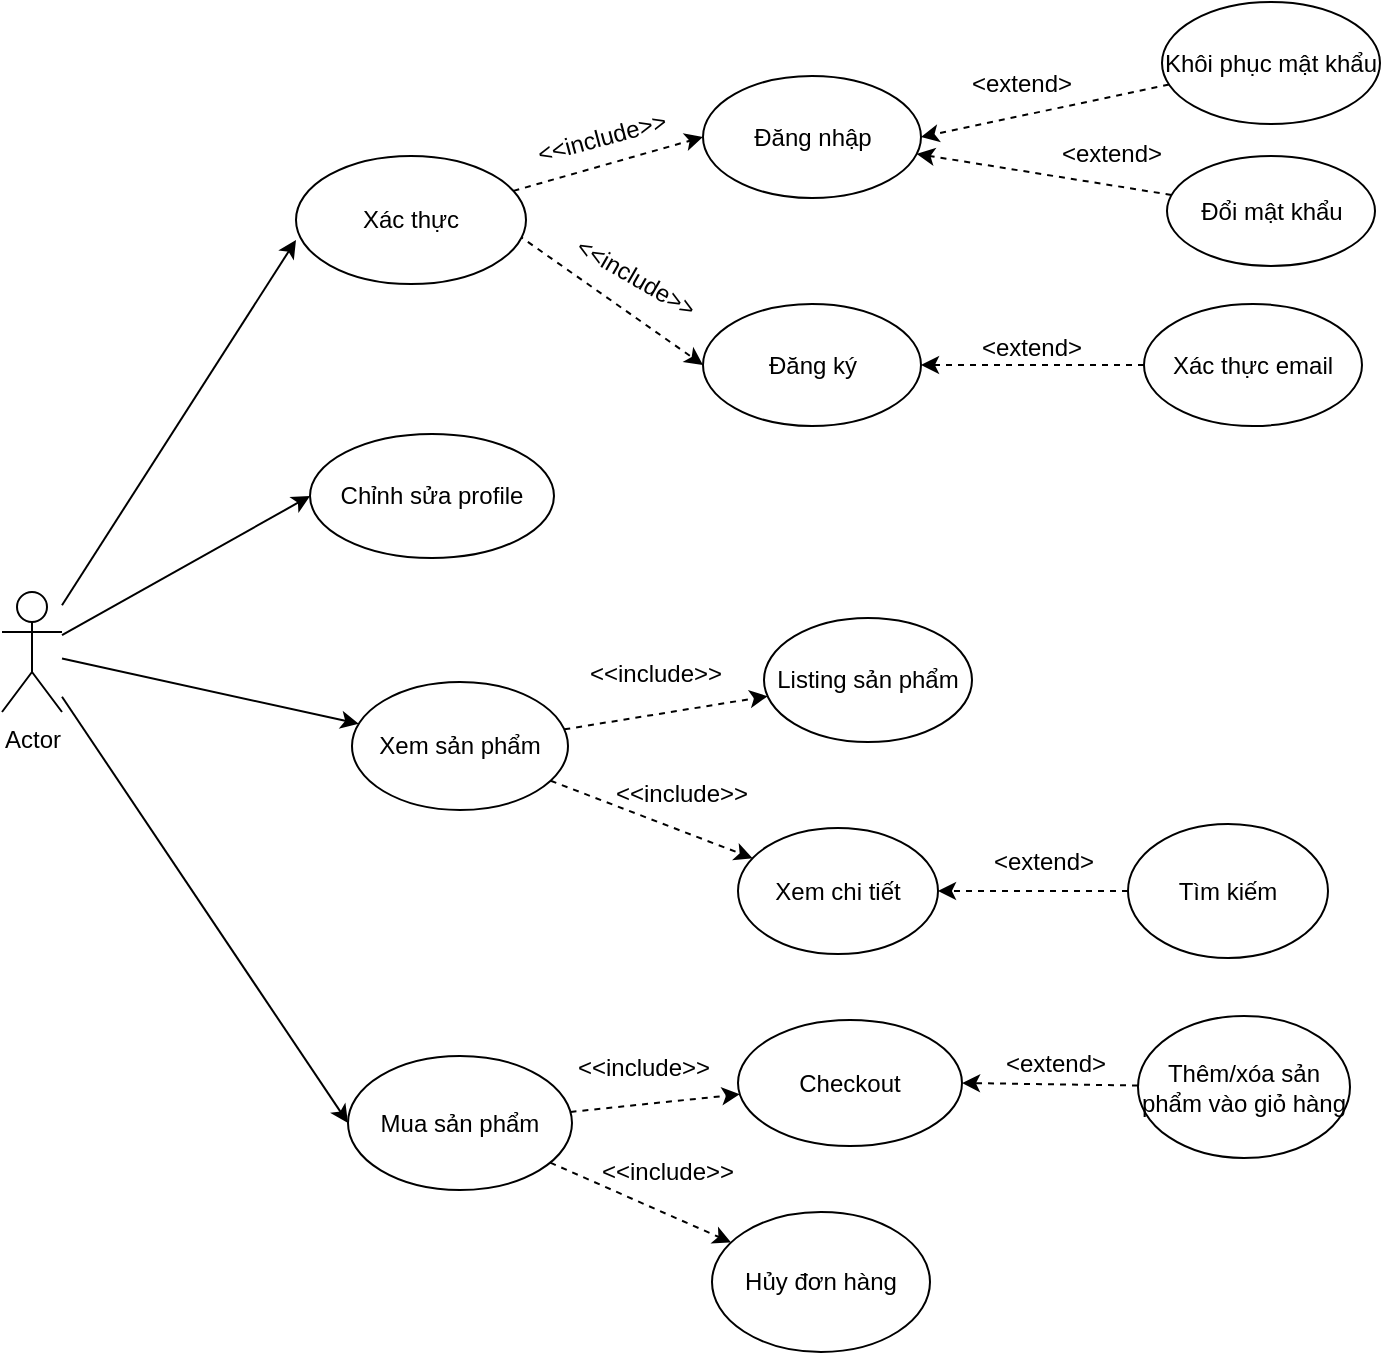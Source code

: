 <mxfile version="20.5.3" type="github" pages="2">
  <diagram id="LvuJUYZ68VYeijtXHz3X" name="use-case">
    <mxGraphModel dx="1422" dy="752" grid="0" gridSize="10" guides="1" tooltips="1" connect="1" arrows="1" fold="1" page="0" pageScale="1" pageWidth="850" pageHeight="1100" math="0" shadow="0">
      <root>
        <mxCell id="0" />
        <mxCell id="1" parent="0" />
        <mxCell id="_DrZlidT-EDIBvNoVDzQ-7" style="rounded=0;orthogonalLoop=1;jettySize=auto;html=1;entryX=0;entryY=0.656;entryDx=0;entryDy=0;entryPerimeter=0;" edge="1" parent="1" source="_DrZlidT-EDIBvNoVDzQ-1" target="_DrZlidT-EDIBvNoVDzQ-2">
          <mxGeometry relative="1" as="geometry" />
        </mxCell>
        <mxCell id="_DrZlidT-EDIBvNoVDzQ-14" style="edgeStyle=none;rounded=0;orthogonalLoop=1;jettySize=auto;html=1;" edge="1" parent="1" source="_DrZlidT-EDIBvNoVDzQ-1" target="_DrZlidT-EDIBvNoVDzQ-13">
          <mxGeometry relative="1" as="geometry" />
        </mxCell>
        <mxCell id="_DrZlidT-EDIBvNoVDzQ-15" style="edgeStyle=none;rounded=0;orthogonalLoop=1;jettySize=auto;html=1;entryX=0;entryY=0.5;entryDx=0;entryDy=0;" edge="1" parent="1" source="_DrZlidT-EDIBvNoVDzQ-1" target="_DrZlidT-EDIBvNoVDzQ-12">
          <mxGeometry relative="1" as="geometry" />
        </mxCell>
        <mxCell id="_DrZlidT-EDIBvNoVDzQ-36" style="edgeStyle=none;rounded=0;orthogonalLoop=1;jettySize=auto;html=1;entryX=0;entryY=0.5;entryDx=0;entryDy=0;" edge="1" parent="1" source="_DrZlidT-EDIBvNoVDzQ-1" target="_DrZlidT-EDIBvNoVDzQ-35">
          <mxGeometry relative="1" as="geometry" />
        </mxCell>
        <mxCell id="_DrZlidT-EDIBvNoVDzQ-1" value="Actor" style="shape=umlActor;verticalLabelPosition=bottom;verticalAlign=top;html=1;outlineConnect=0;" vertex="1" parent="1">
          <mxGeometry x="38" y="315" width="30" height="60" as="geometry" />
        </mxCell>
        <mxCell id="_DrZlidT-EDIBvNoVDzQ-8" style="edgeStyle=none;rounded=0;orthogonalLoop=1;jettySize=auto;html=1;entryX=0;entryY=0.5;entryDx=0;entryDy=0;dashed=1;" edge="1" parent="1" source="_DrZlidT-EDIBvNoVDzQ-2" target="_DrZlidT-EDIBvNoVDzQ-3">
          <mxGeometry relative="1" as="geometry" />
        </mxCell>
        <mxCell id="_DrZlidT-EDIBvNoVDzQ-9" style="edgeStyle=none;rounded=0;orthogonalLoop=1;jettySize=auto;html=1;entryX=0;entryY=0.5;entryDx=0;entryDy=0;dashed=1;" edge="1" parent="1" target="_DrZlidT-EDIBvNoVDzQ-4">
          <mxGeometry relative="1" as="geometry">
            <mxPoint x="296.003" y="136.499" as="sourcePoint" />
          </mxGeometry>
        </mxCell>
        <mxCell id="_DrZlidT-EDIBvNoVDzQ-2" value="Xác thực" style="ellipse;whiteSpace=wrap;html=1;" vertex="1" parent="1">
          <mxGeometry x="185" y="97" width="115" height="64" as="geometry" />
        </mxCell>
        <mxCell id="_DrZlidT-EDIBvNoVDzQ-3" value="Đăng nhập" style="ellipse;whiteSpace=wrap;html=1;" vertex="1" parent="1">
          <mxGeometry x="388.5" y="57" width="109" height="61" as="geometry" />
        </mxCell>
        <mxCell id="_DrZlidT-EDIBvNoVDzQ-4" value="Đăng ký" style="ellipse;whiteSpace=wrap;html=1;" vertex="1" parent="1">
          <mxGeometry x="388.5" y="171" width="109" height="61" as="geometry" />
        </mxCell>
        <mxCell id="_DrZlidT-EDIBvNoVDzQ-31" style="edgeStyle=none;rounded=0;orthogonalLoop=1;jettySize=auto;html=1;dashed=1;" edge="1" parent="1" source="_DrZlidT-EDIBvNoVDzQ-5" target="_DrZlidT-EDIBvNoVDzQ-4">
          <mxGeometry relative="1" as="geometry" />
        </mxCell>
        <mxCell id="_DrZlidT-EDIBvNoVDzQ-5" value="Xác thực email" style="ellipse;whiteSpace=wrap;html=1;" vertex="1" parent="1">
          <mxGeometry x="609" y="171" width="109" height="61" as="geometry" />
        </mxCell>
        <mxCell id="_DrZlidT-EDIBvNoVDzQ-32" style="edgeStyle=none;rounded=0;orthogonalLoop=1;jettySize=auto;html=1;dashed=1;entryX=1;entryY=0.5;entryDx=0;entryDy=0;" edge="1" parent="1" source="_DrZlidT-EDIBvNoVDzQ-6" target="_DrZlidT-EDIBvNoVDzQ-3">
          <mxGeometry relative="1" as="geometry" />
        </mxCell>
        <mxCell id="_DrZlidT-EDIBvNoVDzQ-6" value="Khôi phục mật khẩu" style="ellipse;whiteSpace=wrap;html=1;" vertex="1" parent="1">
          <mxGeometry x="618" y="20" width="109" height="61" as="geometry" />
        </mxCell>
        <mxCell id="_DrZlidT-EDIBvNoVDzQ-24" style="edgeStyle=none;rounded=0;orthogonalLoop=1;jettySize=auto;html=1;dashed=1;" edge="1" parent="1" source="_DrZlidT-EDIBvNoVDzQ-12" target="_DrZlidT-EDIBvNoVDzQ-23">
          <mxGeometry relative="1" as="geometry" />
        </mxCell>
        <mxCell id="_DrZlidT-EDIBvNoVDzQ-25" style="edgeStyle=none;rounded=0;orthogonalLoop=1;jettySize=auto;html=1;dashed=1;" edge="1" parent="1" source="_DrZlidT-EDIBvNoVDzQ-12" target="_DrZlidT-EDIBvNoVDzQ-22">
          <mxGeometry relative="1" as="geometry" />
        </mxCell>
        <mxCell id="_DrZlidT-EDIBvNoVDzQ-12" value="Mua sản phẩm" style="ellipse;whiteSpace=wrap;html=1;" vertex="1" parent="1">
          <mxGeometry x="211" y="547" width="112" height="67" as="geometry" />
        </mxCell>
        <mxCell id="_DrZlidT-EDIBvNoVDzQ-18" style="edgeStyle=none;rounded=0;orthogonalLoop=1;jettySize=auto;html=1;dashed=1;" edge="1" parent="1" source="_DrZlidT-EDIBvNoVDzQ-13" target="_DrZlidT-EDIBvNoVDzQ-16">
          <mxGeometry relative="1" as="geometry" />
        </mxCell>
        <mxCell id="_DrZlidT-EDIBvNoVDzQ-19" style="edgeStyle=none;rounded=0;orthogonalLoop=1;jettySize=auto;html=1;dashed=1;" edge="1" parent="1" source="_DrZlidT-EDIBvNoVDzQ-13" target="_DrZlidT-EDIBvNoVDzQ-17">
          <mxGeometry relative="1" as="geometry" />
        </mxCell>
        <mxCell id="_DrZlidT-EDIBvNoVDzQ-13" value="Xem sản phẩm" style="ellipse;whiteSpace=wrap;html=1;" vertex="1" parent="1">
          <mxGeometry x="213" y="360" width="108" height="64" as="geometry" />
        </mxCell>
        <mxCell id="_DrZlidT-EDIBvNoVDzQ-16" value="Listing sản phẩm" style="ellipse;whiteSpace=wrap;html=1;" vertex="1" parent="1">
          <mxGeometry x="419" y="328" width="104" height="62" as="geometry" />
        </mxCell>
        <mxCell id="_DrZlidT-EDIBvNoVDzQ-17" value="Xem chi tiết" style="ellipse;whiteSpace=wrap;html=1;" vertex="1" parent="1">
          <mxGeometry x="406" y="433" width="100" height="63" as="geometry" />
        </mxCell>
        <mxCell id="_DrZlidT-EDIBvNoVDzQ-29" style="edgeStyle=none;rounded=0;orthogonalLoop=1;jettySize=auto;html=1;entryX=1;entryY=0.5;entryDx=0;entryDy=0;dashed=1;" edge="1" parent="1" source="_DrZlidT-EDIBvNoVDzQ-20" target="_DrZlidT-EDIBvNoVDzQ-17">
          <mxGeometry relative="1" as="geometry" />
        </mxCell>
        <mxCell id="_DrZlidT-EDIBvNoVDzQ-20" value="Tìm kiếm" style="ellipse;whiteSpace=wrap;html=1;" vertex="1" parent="1">
          <mxGeometry x="601" y="431" width="100" height="67" as="geometry" />
        </mxCell>
        <mxCell id="_DrZlidT-EDIBvNoVDzQ-37" style="edgeStyle=none;rounded=0;orthogonalLoop=1;jettySize=auto;html=1;entryX=1;entryY=0.5;entryDx=0;entryDy=0;dashed=1;" edge="1" parent="1" source="_DrZlidT-EDIBvNoVDzQ-21" target="_DrZlidT-EDIBvNoVDzQ-23">
          <mxGeometry relative="1" as="geometry" />
        </mxCell>
        <mxCell id="_DrZlidT-EDIBvNoVDzQ-21" value="Thêm/xóa sản phẩm vào giỏ hàng" style="ellipse;whiteSpace=wrap;html=1;" vertex="1" parent="1">
          <mxGeometry x="606" y="527" width="106" height="71" as="geometry" />
        </mxCell>
        <mxCell id="_DrZlidT-EDIBvNoVDzQ-22" value="Hủy đơn hàng" style="ellipse;whiteSpace=wrap;html=1;" vertex="1" parent="1">
          <mxGeometry x="393" y="625" width="109" height="70" as="geometry" />
        </mxCell>
        <mxCell id="_DrZlidT-EDIBvNoVDzQ-23" value="Checkout" style="ellipse;whiteSpace=wrap;html=1;" vertex="1" parent="1">
          <mxGeometry x="406" y="529" width="112" height="63" as="geometry" />
        </mxCell>
        <mxCell id="_DrZlidT-EDIBvNoVDzQ-30" value="&amp;lt;extend&amp;gt;" style="text;html=1;strokeColor=none;fillColor=none;align=center;verticalAlign=middle;whiteSpace=wrap;rounded=0;" vertex="1" parent="1">
          <mxGeometry x="529" y="435" width="60" height="30" as="geometry" />
        </mxCell>
        <mxCell id="_DrZlidT-EDIBvNoVDzQ-33" value="&amp;lt;extend&amp;gt;" style="text;html=1;strokeColor=none;fillColor=none;align=center;verticalAlign=middle;whiteSpace=wrap;rounded=0;" vertex="1" parent="1">
          <mxGeometry x="523" y="178" width="60" height="30" as="geometry" />
        </mxCell>
        <mxCell id="_DrZlidT-EDIBvNoVDzQ-34" value="&amp;lt;extend&amp;gt;" style="text;html=1;strokeColor=none;fillColor=none;align=center;verticalAlign=middle;whiteSpace=wrap;rounded=0;" vertex="1" parent="1">
          <mxGeometry x="518" y="46" width="60" height="30" as="geometry" />
        </mxCell>
        <mxCell id="_DrZlidT-EDIBvNoVDzQ-35" value="Chỉnh sửa profile" style="ellipse;whiteSpace=wrap;html=1;" vertex="1" parent="1">
          <mxGeometry x="192" y="236" width="122" height="62" as="geometry" />
        </mxCell>
        <mxCell id="_DrZlidT-EDIBvNoVDzQ-38" value="&amp;lt;extend&amp;gt;" style="text;html=1;strokeColor=none;fillColor=none;align=center;verticalAlign=middle;whiteSpace=wrap;rounded=0;" vertex="1" parent="1">
          <mxGeometry x="535" y="536" width="60" height="30" as="geometry" />
        </mxCell>
        <mxCell id="DBFRsJ7W309k_X3AcoyS-1" value="&amp;lt;&amp;lt;include&amp;gt;&amp;gt;" style="text;html=1;strokeColor=none;fillColor=none;align=center;verticalAlign=middle;whiteSpace=wrap;rounded=0;fontSize=12;rotation=-15;" vertex="1" parent="1">
          <mxGeometry x="308" y="72.5" width="60" height="30" as="geometry" />
        </mxCell>
        <mxCell id="DBFRsJ7W309k_X3AcoyS-3" value="&amp;lt;&amp;lt;include&amp;gt;&amp;gt;" style="text;html=1;strokeColor=none;fillColor=none;align=center;verticalAlign=middle;whiteSpace=wrap;rounded=0;fontSize=12;rotation=30;" vertex="1" parent="1">
          <mxGeometry x="325" y="143" width="60" height="30" as="geometry" />
        </mxCell>
        <mxCell id="DBFRsJ7W309k_X3AcoyS-4" value="&amp;lt;&amp;lt;include&amp;gt;&amp;gt;" style="text;html=1;strokeColor=none;fillColor=none;align=center;verticalAlign=middle;whiteSpace=wrap;rounded=0;fontSize=12;rotation=0;" vertex="1" parent="1">
          <mxGeometry x="335" y="341" width="60" height="30" as="geometry" />
        </mxCell>
        <mxCell id="DBFRsJ7W309k_X3AcoyS-5" value="&amp;lt;&amp;lt;include&amp;gt;&amp;gt;" style="text;html=1;strokeColor=none;fillColor=none;align=center;verticalAlign=middle;whiteSpace=wrap;rounded=0;fontSize=12;rotation=0;" vertex="1" parent="1">
          <mxGeometry x="348" y="401" width="60" height="30" as="geometry" />
        </mxCell>
        <mxCell id="DBFRsJ7W309k_X3AcoyS-8" value="&amp;lt;&amp;lt;include&amp;gt;&amp;gt;" style="text;html=1;strokeColor=none;fillColor=none;align=center;verticalAlign=middle;whiteSpace=wrap;rounded=0;fontSize=12;rotation=0;" vertex="1" parent="1">
          <mxGeometry x="328.5" y="538" width="60" height="30" as="geometry" />
        </mxCell>
        <mxCell id="DBFRsJ7W309k_X3AcoyS-9" value="&amp;lt;&amp;lt;include&amp;gt;&amp;gt;" style="text;html=1;strokeColor=none;fillColor=none;align=center;verticalAlign=middle;whiteSpace=wrap;rounded=0;fontSize=12;rotation=0;" vertex="1" parent="1">
          <mxGeometry x="341" y="590" width="60" height="30" as="geometry" />
        </mxCell>
        <mxCell id="DBFRsJ7W309k_X3AcoyS-11" style="rounded=0;orthogonalLoop=1;jettySize=auto;html=1;dashed=1;fontSize=12;endArrow=classic;endFill=1;" edge="1" parent="1" source="DBFRsJ7W309k_X3AcoyS-10" target="_DrZlidT-EDIBvNoVDzQ-3">
          <mxGeometry relative="1" as="geometry" />
        </mxCell>
        <mxCell id="DBFRsJ7W309k_X3AcoyS-10" value="Đổi mật khẩu" style="ellipse;whiteSpace=wrap;html=1;fontSize=12;" vertex="1" parent="1">
          <mxGeometry x="620.5" y="97" width="104" height="55" as="geometry" />
        </mxCell>
        <mxCell id="DBFRsJ7W309k_X3AcoyS-12" value="&amp;lt;extend&amp;gt;" style="text;html=1;strokeColor=none;fillColor=none;align=center;verticalAlign=middle;whiteSpace=wrap;rounded=0;" vertex="1" parent="1">
          <mxGeometry x="563" y="81" width="60" height="30" as="geometry" />
        </mxCell>
      </root>
    </mxGraphModel>
  </diagram>
  <diagram id="4vA0c8LW0GEsA6gPf7GG" name="class-diagram">
    <mxGraphModel dx="1822" dy="752" grid="0" gridSize="10" guides="1" tooltips="1" connect="1" arrows="1" fold="1" page="0" pageScale="1" pageWidth="850" pageHeight="1100" math="0" shadow="0">
      <root>
        <mxCell id="0" />
        <mxCell id="1" parent="0" />
        <mxCell id="cTWFJgGpbtldAsd6UBqD-1" value="AccountUser" style="swimlane;fontStyle=1;align=center;verticalAlign=top;childLayout=stackLayout;horizontal=1;startSize=26;horizontalStack=0;resizeParent=1;resizeParentMax=0;resizeLast=0;collapsible=1;marginBottom=0;fontSize=14;" vertex="1" parent="1">
          <mxGeometry x="-310" y="34" width="521" height="335" as="geometry" />
        </mxCell>
        <mxCell id="cTWFJgGpbtldAsd6UBqD-2" value="+ Id: string&#xa;+ Email: string&#xa;+ NormalizeEmail: string&#xa;+ FirstName: string&#xa;+ LastName: string&#xa;+ HashedPassword: string&#xa;+ Role: string&#xa;+ ImageUrl: string&#xa;+ IsActivated: bool&#xa;+ LastLogin: DateTime&#xa;" style="text;strokeColor=none;fillColor=none;align=left;verticalAlign=top;spacingLeft=4;spacingRight=4;overflow=hidden;rotatable=0;points=[[0,0.5],[1,0.5]];portConstraint=eastwest;fontSize=14;" vertex="1" parent="cTWFJgGpbtldAsd6UBqD-1">
          <mxGeometry y="26" width="521" height="184" as="geometry" />
        </mxCell>
        <mxCell id="cTWFJgGpbtldAsd6UBqD-3" value="" style="line;strokeWidth=1;fillColor=none;align=left;verticalAlign=middle;spacingTop=-1;spacingLeft=3;spacingRight=3;rotatable=0;labelPosition=right;points=[];portConstraint=eastwest;strokeColor=inherit;" vertex="1" parent="cTWFJgGpbtldAsd6UBqD-1">
          <mxGeometry y="210" width="521" height="8" as="geometry" />
        </mxCell>
        <mxCell id="cTWFJgGpbtldAsd6UBqD-4" value="+ Create(string, string, FullNameHelper, AccountRole): AccountUser    &lt;&lt;static&gt;&gt;&#xa;+ VerifyPassword(string): bool&#xa;+ Activate(): void&#xa;+ Deactivate(): void&#xa;+ IsValid(): bool&#xa;+ HasRole(AccountRole): bool" style="text;strokeColor=none;fillColor=none;align=left;verticalAlign=top;spacingLeft=4;spacingRight=4;overflow=hidden;rotatable=0;points=[[0,0.5],[1,0.5]];portConstraint=eastwest;fontSize=14;fontStyle=0" vertex="1" parent="cTWFJgGpbtldAsd6UBqD-1">
          <mxGeometry y="218" width="521" height="117" as="geometry" />
        </mxCell>
        <mxCell id="cTWFJgGpbtldAsd6UBqD-19" style="edgeStyle=orthogonalEdgeStyle;rounded=0;orthogonalLoop=1;jettySize=auto;html=1;entryX=0.49;entryY=0.984;entryDx=0;entryDy=0;entryPerimeter=0;fontSize=14;endArrow=block;endFill=0;" edge="1" parent="1" source="cTWFJgGpbtldAsd6UBqD-10" target="cTWFJgGpbtldAsd6UBqD-17">
          <mxGeometry relative="1" as="geometry" />
        </mxCell>
        <mxCell id="cTWFJgGpbtldAsd6UBqD-10" value="CartItem" style="swimlane;fontStyle=1;align=center;verticalAlign=top;childLayout=stackLayout;horizontal=1;startSize=26;horizontalStack=0;resizeParent=1;resizeParentMax=0;resizeLast=0;collapsible=1;marginBottom=0;fontSize=14;" vertex="1" parent="1">
          <mxGeometry x="-288" y="612" width="160" height="76" as="geometry" />
        </mxCell>
        <mxCell id="cTWFJgGpbtldAsd6UBqD-11" value="+ ProductId: string&#xa;+ Quantity: int&#xa;" style="text;strokeColor=none;fillColor=none;align=left;verticalAlign=top;spacingLeft=4;spacingRight=4;overflow=hidden;rotatable=0;points=[[0,0.5],[1,0.5]];portConstraint=eastwest;fontSize=14;" vertex="1" parent="cTWFJgGpbtldAsd6UBqD-10">
          <mxGeometry y="26" width="160" height="42" as="geometry" />
        </mxCell>
        <mxCell id="cTWFJgGpbtldAsd6UBqD-12" value="" style="line;strokeWidth=1;fillColor=none;align=left;verticalAlign=middle;spacingTop=-1;spacingLeft=3;spacingRight=3;rotatable=0;labelPosition=right;points=[];portConstraint=eastwest;strokeColor=inherit;fontSize=14;" vertex="1" parent="cTWFJgGpbtldAsd6UBqD-10">
          <mxGeometry y="68" width="160" height="8" as="geometry" />
        </mxCell>
        <mxCell id="cTWFJgGpbtldAsd6UBqD-14" value="AccountCart" style="swimlane;fontStyle=1;align=center;verticalAlign=top;childLayout=stackLayout;horizontal=1;startSize=26;horizontalStack=0;resizeParent=1;resizeParentMax=0;resizeLast=0;collapsible=1;marginBottom=0;fontSize=14;" vertex="1" parent="1">
          <mxGeometry x="-310" y="407" width="210" height="163" as="geometry" />
        </mxCell>
        <mxCell id="cTWFJgGpbtldAsd6UBqD-15" value="+ Id: string&#xa;+ AccountId: string&#xa;+ Items: List&lt;CartItem&gt;" style="text;strokeColor=none;fillColor=none;align=left;verticalAlign=top;spacingLeft=4;spacingRight=4;overflow=hidden;rotatable=0;points=[[0,0.5],[1,0.5]];portConstraint=eastwest;fontSize=14;" vertex="1" parent="cTWFJgGpbtldAsd6UBqD-14">
          <mxGeometry y="26" width="210" height="65" as="geometry" />
        </mxCell>
        <mxCell id="cTWFJgGpbtldAsd6UBqD-16" value="" style="line;strokeWidth=1;fillColor=none;align=left;verticalAlign=middle;spacingTop=-1;spacingLeft=3;spacingRight=3;rotatable=0;labelPosition=right;points=[];portConstraint=eastwest;strokeColor=inherit;fontSize=14;" vertex="1" parent="cTWFJgGpbtldAsd6UBqD-14">
          <mxGeometry y="91" width="210" height="8" as="geometry" />
        </mxCell>
        <mxCell id="cTWFJgGpbtldAsd6UBqD-17" value="+ AddItem(CartItem): void&#xa;+ RemoveItem(CartItem): void&#xa;- PostCheck(CartItem): void&#xa;" style="text;strokeColor=none;fillColor=none;align=left;verticalAlign=top;spacingLeft=4;spacingRight=4;overflow=hidden;rotatable=0;points=[[0,0.5],[1,0.5]];portConstraint=eastwest;fontSize=14;" vertex="1" parent="cTWFJgGpbtldAsd6UBqD-14">
          <mxGeometry y="99" width="210" height="64" as="geometry" />
        </mxCell>
        <mxCell id="cTWFJgGpbtldAsd6UBqD-20" value="AccountTokenCode" style="swimlane;fontStyle=1;align=center;verticalAlign=top;childLayout=stackLayout;horizontal=1;startSize=26;horizontalStack=0;resizeParent=1;resizeParentMax=0;resizeLast=0;collapsible=1;marginBottom=0;fontSize=14;" vertex="1" parent="1">
          <mxGeometry x="-6" y="418" width="205" height="150" as="geometry" />
        </mxCell>
        <mxCell id="cTWFJgGpbtldAsd6UBqD-21" value="+ Id: string&#xa;+ TokenType: enum&#xa;+ Email: string&#xa;+ TokenCode: string&#xa;+ ExpiredAtStamp: ulong&#xa;" style="text;strokeColor=none;fillColor=none;align=left;verticalAlign=top;spacingLeft=4;spacingRight=4;overflow=hidden;rotatable=0;points=[[0,0.5],[1,0.5]];portConstraint=eastwest;fontSize=14;" vertex="1" parent="cTWFJgGpbtldAsd6UBqD-20">
          <mxGeometry y="26" width="205" height="90" as="geometry" />
        </mxCell>
        <mxCell id="cTWFJgGpbtldAsd6UBqD-22" value="" style="line;strokeWidth=1;fillColor=none;align=left;verticalAlign=middle;spacingTop=-1;spacingLeft=3;spacingRight=3;rotatable=0;labelPosition=right;points=[];portConstraint=eastwest;strokeColor=inherit;fontSize=14;" vertex="1" parent="cTWFJgGpbtldAsd6UBqD-20">
          <mxGeometry y="116" width="205" height="8" as="geometry" />
        </mxCell>
        <mxCell id="cTWFJgGpbtldAsd6UBqD-23" value="+ IsValid(): bool" style="text;strokeColor=none;fillColor=none;align=left;verticalAlign=top;spacingLeft=4;spacingRight=4;overflow=hidden;rotatable=0;points=[[0,0.5],[1,0.5]];portConstraint=eastwest;fontSize=14;" vertex="1" parent="cTWFJgGpbtldAsd6UBqD-20">
          <mxGeometry y="124" width="205" height="26" as="geometry" />
        </mxCell>
        <mxCell id="cTWFJgGpbtldAsd6UBqD-24" style="edgeStyle=orthogonalEdgeStyle;rounded=0;orthogonalLoop=1;jettySize=auto;html=1;entryX=0.002;entryY=0.082;entryDx=0;entryDy=0;entryPerimeter=0;fontSize=14;endArrow=none;endFill=0;" edge="1" parent="1" source="cTWFJgGpbtldAsd6UBqD-15" target="cTWFJgGpbtldAsd6UBqD-2">
          <mxGeometry relative="1" as="geometry">
            <Array as="points">
              <mxPoint x="-366" y="463" />
              <mxPoint x="-366" y="75" />
            </Array>
          </mxGeometry>
        </mxCell>
        <mxCell id="cTWFJgGpbtldAsd6UBqD-25" value="ProductClothe" style="swimlane;fontStyle=1;align=center;verticalAlign=top;childLayout=stackLayout;horizontal=1;startSize=26;horizontalStack=0;resizeParent=1;resizeParentMax=0;resizeLast=0;collapsible=1;marginBottom=0;fontSize=14;" vertex="1" parent="1">
          <mxGeometry x="396" y="314" width="358" height="292" as="geometry" />
        </mxCell>
        <mxCell id="cTWFJgGpbtldAsd6UBqD-26" value="+ Id: string&#xa;+ Name: string&#xa;+ Description: string&#xa;+ Tags: List&lt;string&gt;&#xa;+ Categories: List&lt;string&gt;&#xa;+ Price: double&#xa;+ Stock: int&#xa;+ ImageUrls: List&lt;string&gt;&#xa;+ Detail: ClotheDetail&#xa;" style="text;strokeColor=none;fillColor=none;align=left;verticalAlign=top;spacingLeft=4;spacingRight=4;overflow=hidden;rotatable=0;points=[[0,0.5],[1,0.5]];portConstraint=eastwest;fontSize=14;" vertex="1" parent="cTWFJgGpbtldAsd6UBqD-25">
          <mxGeometry y="26" width="358" height="161" as="geometry" />
        </mxCell>
        <mxCell id="cTWFJgGpbtldAsd6UBqD-27" value="" style="line;strokeWidth=1;fillColor=none;align=left;verticalAlign=middle;spacingTop=-1;spacingLeft=3;spacingRight=3;rotatable=0;labelPosition=right;points=[];portConstraint=eastwest;strokeColor=inherit;fontSize=14;" vertex="1" parent="cTWFJgGpbtldAsd6UBqD-25">
          <mxGeometry y="187" width="358" height="8" as="geometry" />
        </mxCell>
        <mxCell id="cTWFJgGpbtldAsd6UBqD-28" value="+ IsValid(): bool&#xa;+ ChangePrice(double): void&#xa;+ ImportStock(int): void&#xa;+ ExportStock(int): void&#xa;+ Create(string, string, int): ProductClothe    &lt;&lt;static&gt;&gt;&#xa;" style="text;strokeColor=none;fillColor=none;align=left;verticalAlign=top;spacingLeft=4;spacingRight=4;overflow=hidden;rotatable=0;points=[[0,0.5],[1,0.5]];portConstraint=eastwest;fontSize=14;" vertex="1" parent="cTWFJgGpbtldAsd6UBqD-25">
          <mxGeometry y="195" width="358" height="97" as="geometry" />
        </mxCell>
        <mxCell id="cTWFJgGpbtldAsd6UBqD-45" style="edgeStyle=orthogonalEdgeStyle;rounded=0;orthogonalLoop=1;jettySize=auto;html=1;entryX=1;entryY=0.5;entryDx=0;entryDy=0;fontSize=14;endArrow=block;endFill=0;" edge="1" parent="1" source="cTWFJgGpbtldAsd6UBqD-29" target="cTWFJgGpbtldAsd6UBqD-26">
          <mxGeometry relative="1" as="geometry" />
        </mxCell>
        <mxCell id="cTWFJgGpbtldAsd6UBqD-29" value="ClotheDetail" style="swimlane;fontStyle=1;align=center;verticalAlign=top;childLayout=stackLayout;horizontal=1;startSize=26;horizontalStack=0;resizeParent=1;resizeParentMax=0;resizeLast=0;collapsible=1;marginBottom=0;fontSize=14;" vertex="1" parent="1">
          <mxGeometry x="832" y="342" width="160" height="100" as="geometry" />
        </mxCell>
        <mxCell id="cTWFJgGpbtldAsd6UBqD-30" value="+ Sizes: List&lt;string&gt;&#xa;+ Materials: List&lt;string&gt;&#xa;+ Type: enum&#xa;" style="text;strokeColor=none;fillColor=none;align=left;verticalAlign=top;spacingLeft=4;spacingRight=4;overflow=hidden;rotatable=0;points=[[0,0.5],[1,0.5]];portConstraint=eastwest;fontSize=14;" vertex="1" parent="cTWFJgGpbtldAsd6UBqD-29">
          <mxGeometry y="26" width="160" height="66" as="geometry" />
        </mxCell>
        <mxCell id="cTWFJgGpbtldAsd6UBqD-31" value="" style="line;strokeWidth=1;fillColor=none;align=left;verticalAlign=middle;spacingTop=-1;spacingLeft=3;spacingRight=3;rotatable=0;labelPosition=right;points=[];portConstraint=eastwest;strokeColor=inherit;fontSize=14;" vertex="1" parent="cTWFJgGpbtldAsd6UBqD-29">
          <mxGeometry y="92" width="160" height="8" as="geometry" />
        </mxCell>
        <mxCell id="r5pJNAwLXl6BTm6uQMQa-5" style="edgeStyle=orthogonalEdgeStyle;rounded=0;orthogonalLoop=1;jettySize=auto;html=1;entryX=1.007;entryY=0.901;entryDx=0;entryDy=0;entryPerimeter=0;fontSize=14;endArrow=block;endFill=0;exitX=0.006;exitY=0.177;exitDx=0;exitDy=0;exitPerimeter=0;" edge="1" parent="1" source="cTWFJgGpbtldAsd6UBqD-35" target="cTWFJgGpbtldAsd6UBqD-40">
          <mxGeometry relative="1" as="geometry" />
        </mxCell>
        <mxCell id="cTWFJgGpbtldAsd6UBqD-35" value="OrderItem" style="swimlane;fontStyle=1;align=center;verticalAlign=top;childLayout=stackLayout;horizontal=1;startSize=26;horizontalStack=0;resizeParent=1;resizeParentMax=0;resizeLast=0;collapsible=1;marginBottom=0;fontSize=14;" vertex="1" parent="1">
          <mxGeometry x="829" y="61" width="160" height="96" as="geometry" />
        </mxCell>
        <mxCell id="cTWFJgGpbtldAsd6UBqD-36" value="+ ProductId: string&#xa;+ Quantity: int&#xa;+ Price: double&#xa;" style="text;strokeColor=none;fillColor=none;align=left;verticalAlign=top;spacingLeft=4;spacingRight=4;overflow=hidden;rotatable=0;points=[[0,0.5],[1,0.5]];portConstraint=eastwest;fontSize=14;" vertex="1" parent="cTWFJgGpbtldAsd6UBqD-35">
          <mxGeometry y="26" width="160" height="62" as="geometry" />
        </mxCell>
        <mxCell id="cTWFJgGpbtldAsd6UBqD-37" value="" style="line;strokeWidth=1;fillColor=none;align=left;verticalAlign=middle;spacingTop=-1;spacingLeft=3;spacingRight=3;rotatable=0;labelPosition=right;points=[];portConstraint=eastwest;strokeColor=inherit;fontSize=14;" vertex="1" parent="cTWFJgGpbtldAsd6UBqD-35">
          <mxGeometry y="88" width="160" height="8" as="geometry" />
        </mxCell>
        <mxCell id="cTWFJgGpbtldAsd6UBqD-39" value="Order" style="swimlane;fontStyle=1;align=center;verticalAlign=top;childLayout=stackLayout;horizontal=1;startSize=26;horizontalStack=0;resizeParent=1;resizeParentMax=0;resizeLast=0;collapsible=1;marginBottom=0;fontSize=14;" vertex="1" parent="1">
          <mxGeometry x="411" y="10" width="276" height="202" as="geometry" />
        </mxCell>
        <mxCell id="cTWFJgGpbtldAsd6UBqD-40" value="+ Id: string&#xa;+ CustomerId: string&#xa;+ CustomerEmail: string&#xa;+ DeliveryAddress: string&#xa;+ Total: double&#xa;+ Items: List&lt;OrderItem&gt;&#xa;" style="text;strokeColor=none;fillColor=none;align=left;verticalAlign=top;spacingLeft=4;spacingRight=4;overflow=hidden;rotatable=0;points=[[0,0.5],[1,0.5]];portConstraint=eastwest;fontSize=14;" vertex="1" parent="cTWFJgGpbtldAsd6UBqD-39">
          <mxGeometry y="26" width="276" height="121" as="geometry" />
        </mxCell>
        <mxCell id="cTWFJgGpbtldAsd6UBqD-41" value="" style="line;strokeWidth=1;fillColor=none;align=left;verticalAlign=middle;spacingTop=-1;spacingLeft=3;spacingRight=3;rotatable=0;labelPosition=right;points=[];portConstraint=eastwest;strokeColor=inherit;fontSize=14;" vertex="1" parent="cTWFJgGpbtldAsd6UBqD-39">
          <mxGeometry y="147" width="276" height="8" as="geometry" />
        </mxCell>
        <mxCell id="cTWFJgGpbtldAsd6UBqD-42" value="+ UpdateStatus(OrderState): void&#xa;+ Add(OrderItem): void&#xa;" style="text;strokeColor=none;fillColor=none;align=left;verticalAlign=top;spacingLeft=4;spacingRight=4;overflow=hidden;rotatable=0;points=[[0,0.5],[1,0.5]];portConstraint=eastwest;fontSize=14;" vertex="1" parent="cTWFJgGpbtldAsd6UBqD-39">
          <mxGeometry y="155" width="276" height="47" as="geometry" />
        </mxCell>
        <mxCell id="cTWFJgGpbtldAsd6UBqD-46" style="edgeStyle=orthogonalEdgeStyle;rounded=0;orthogonalLoop=1;jettySize=auto;html=1;entryX=1;entryY=0.092;entryDx=0;entryDy=0;entryPerimeter=0;fontSize=14;endArrow=none;endFill=0;exitX=0.004;exitY=0.107;exitDx=0;exitDy=0;exitPerimeter=0;" edge="1" parent="1" source="cTWFJgGpbtldAsd6UBqD-40" target="cTWFJgGpbtldAsd6UBqD-2">
          <mxGeometry relative="1" as="geometry">
            <Array as="points">
              <mxPoint x="304" y="47" />
              <mxPoint x="304" y="77" />
            </Array>
          </mxGeometry>
        </mxCell>
        <mxCell id="r5pJNAwLXl6BTm6uQMQa-1" value="1" style="text;html=1;strokeColor=none;fillColor=none;align=center;verticalAlign=middle;whiteSpace=wrap;rounded=0;fontSize=14;" vertex="1" parent="1">
          <mxGeometry x="-360" y="437" width="54" height="25" as="geometry" />
        </mxCell>
        <mxCell id="r5pJNAwLXl6BTm6uQMQa-2" value="1" style="text;html=1;strokeColor=none;fillColor=none;align=center;verticalAlign=middle;whiteSpace=wrap;rounded=0;fontSize=14;" vertex="1" parent="1">
          <mxGeometry x="-366" y="50.5" width="54" height="25" as="geometry" />
        </mxCell>
        <mxCell id="r5pJNAwLXl6BTm6uQMQa-3" value="1" style="text;html=1;strokeColor=none;fillColor=none;align=center;verticalAlign=middle;whiteSpace=wrap;rounded=0;fontSize=14;" vertex="1" parent="1">
          <mxGeometry x="357" y="19" width="54" height="25" as="geometry" />
        </mxCell>
        <mxCell id="r5pJNAwLXl6BTm6uQMQa-4" value="1" style="text;html=1;strokeColor=none;fillColor=none;align=center;verticalAlign=middle;whiteSpace=wrap;rounded=0;fontSize=14;" vertex="1" parent="1">
          <mxGeometry x="323" y="326" width="54" height="25" as="geometry" />
        </mxCell>
        <mxCell id="r5pJNAwLXl6BTm6uQMQa-6" style="edgeStyle=orthogonalEdgeStyle;rounded=0;orthogonalLoop=1;jettySize=auto;html=1;entryX=0;entryY=0.093;entryDx=0;entryDy=0;entryPerimeter=0;fontSize=14;endArrow=none;endFill=0;exitX=-0.006;exitY=0.298;exitDx=0;exitDy=0;exitPerimeter=0;" edge="1" parent="1" source="cTWFJgGpbtldAsd6UBqD-36" target="cTWFJgGpbtldAsd6UBqD-26">
          <mxGeometry relative="1" as="geometry">
            <Array as="points">
              <mxPoint x="805" y="106" />
              <mxPoint x="805" y="267" />
              <mxPoint x="363" y="267" />
              <mxPoint x="363" y="355" />
            </Array>
          </mxGeometry>
        </mxCell>
        <mxCell id="r5pJNAwLXl6BTm6uQMQa-7" value="1" style="text;html=1;strokeColor=none;fillColor=none;align=center;verticalAlign=middle;whiteSpace=wrap;rounded=0;fontSize=14;" vertex="1" parent="1">
          <mxGeometry x="764" y="106" width="54" height="25" as="geometry" />
        </mxCell>
        <mxCell id="r5pJNAwLXl6BTm6uQMQa-9" value="0..n" style="text;html=1;strokeColor=none;fillColor=none;align=center;verticalAlign=middle;whiteSpace=wrap;rounded=0;fontSize=14;" vertex="1" parent="1">
          <mxGeometry x="203" y="50.5" width="54" height="25" as="geometry" />
        </mxCell>
        <mxCell id="r5pJNAwLXl6BTm6uQMQa-11" style="edgeStyle=orthogonalEdgeStyle;rounded=0;orthogonalLoop=1;jettySize=auto;html=1;entryX=-0.008;entryY=0.137;entryDx=0;entryDy=0;entryPerimeter=0;fontSize=14;endArrow=none;endFill=0;" edge="1" parent="1" source="cTWFJgGpbtldAsd6UBqD-11" target="cTWFJgGpbtldAsd6UBqD-26">
          <mxGeometry relative="1" as="geometry">
            <Array as="points">
              <mxPoint x="362" y="659" />
              <mxPoint x="362" y="362" />
            </Array>
          </mxGeometry>
        </mxCell>
        <mxCell id="r5pJNAwLXl6BTm6uQMQa-12" value="1" style="text;html=1;strokeColor=none;fillColor=none;align=center;verticalAlign=middle;whiteSpace=wrap;rounded=0;fontSize=14;" vertex="1" parent="1">
          <mxGeometry x="-142" y="637.5" width="54" height="25" as="geometry" />
        </mxCell>
        <mxCell id="r5pJNAwLXl6BTm6uQMQa-13" value="1" style="text;html=1;strokeColor=none;fillColor=none;align=center;verticalAlign=middle;whiteSpace=wrap;rounded=0;fontSize=14;" vertex="1" parent="1">
          <mxGeometry x="323" y="364" width="54" height="25" as="geometry" />
        </mxCell>
      </root>
    </mxGraphModel>
  </diagram>
</mxfile>
